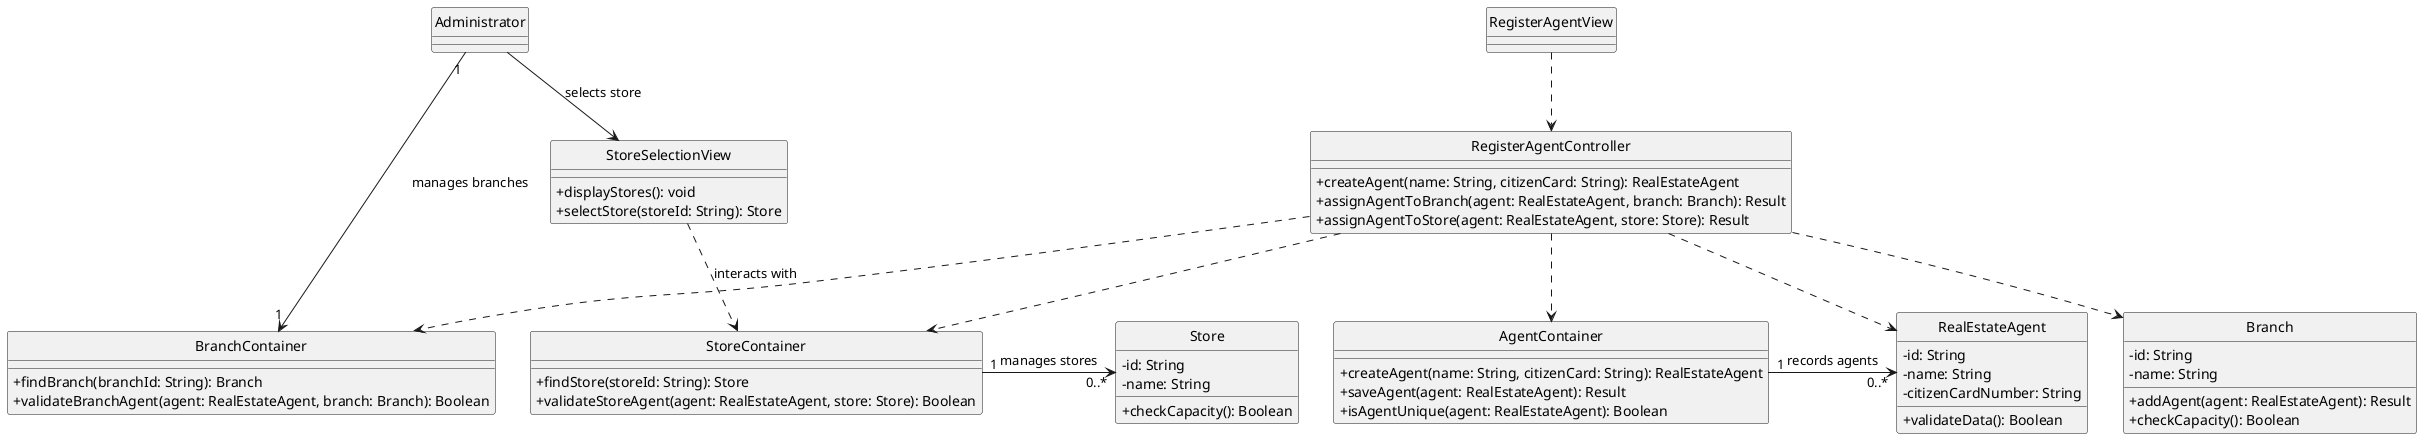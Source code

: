 @startuml
hide circle
skinparam classAttributeIconSize 0

class RegisterAgentView {
}

class RegisterAgentController {
    +createAgent(name: String, citizenCard: String): RealEstateAgent
    +assignAgentToBranch(agent: RealEstateAgent, branch: Branch): Result
    +assignAgentToStore(agent: RealEstateAgent, store: Store): Result
}

class RealEstateAgent {
    -id: String
    -name: String
    -citizenCardNumber: String
    +validateData(): Boolean
}

class Branch {
    -id: String
    -name: String
    +addAgent(agent: RealEstateAgent): Result
    +checkCapacity(): Boolean
}

class AgentContainer {
    +createAgent(name: String, citizenCard: String): RealEstateAgent
    +saveAgent(agent: RealEstateAgent): Result
    +isAgentUnique(agent: RealEstateAgent): Boolean
}

class BranchContainer {
    +findBranch(branchId: String): Branch
    +validateBranchAgent(agent: RealEstateAgent, branch: Branch): Boolean
}

class Store {
    -id: String
    -name: String
    +checkCapacity(): Boolean
}

class StoreContainer {
    +findStore(storeId: String): Store
    +validateStoreAgent(agent: RealEstateAgent, store: Store): Boolean
}

class StoreSelectionView {
    +displayStores(): void
    +selectStore(storeId: String): Store
}

Administrator "1" -right-> "1" BranchContainer : manages branches
AgentContainer "1" -right-> "0..*" RealEstateAgent : records agents
StoreContainer "1" -right-> "0..*" Store : manages stores

RegisterAgentView ..> RegisterAgentController
RegisterAgentController ..> RealEstateAgent
RegisterAgentController ..> BranchContainer
RegisterAgentController ..> AgentContainer
RegisterAgentController ..> Branch
RegisterAgentController ..> StoreContainer
StoreSelectionView ..> StoreContainer : interacts with
Administrator --> StoreSelectionView : selects store
@enduml
